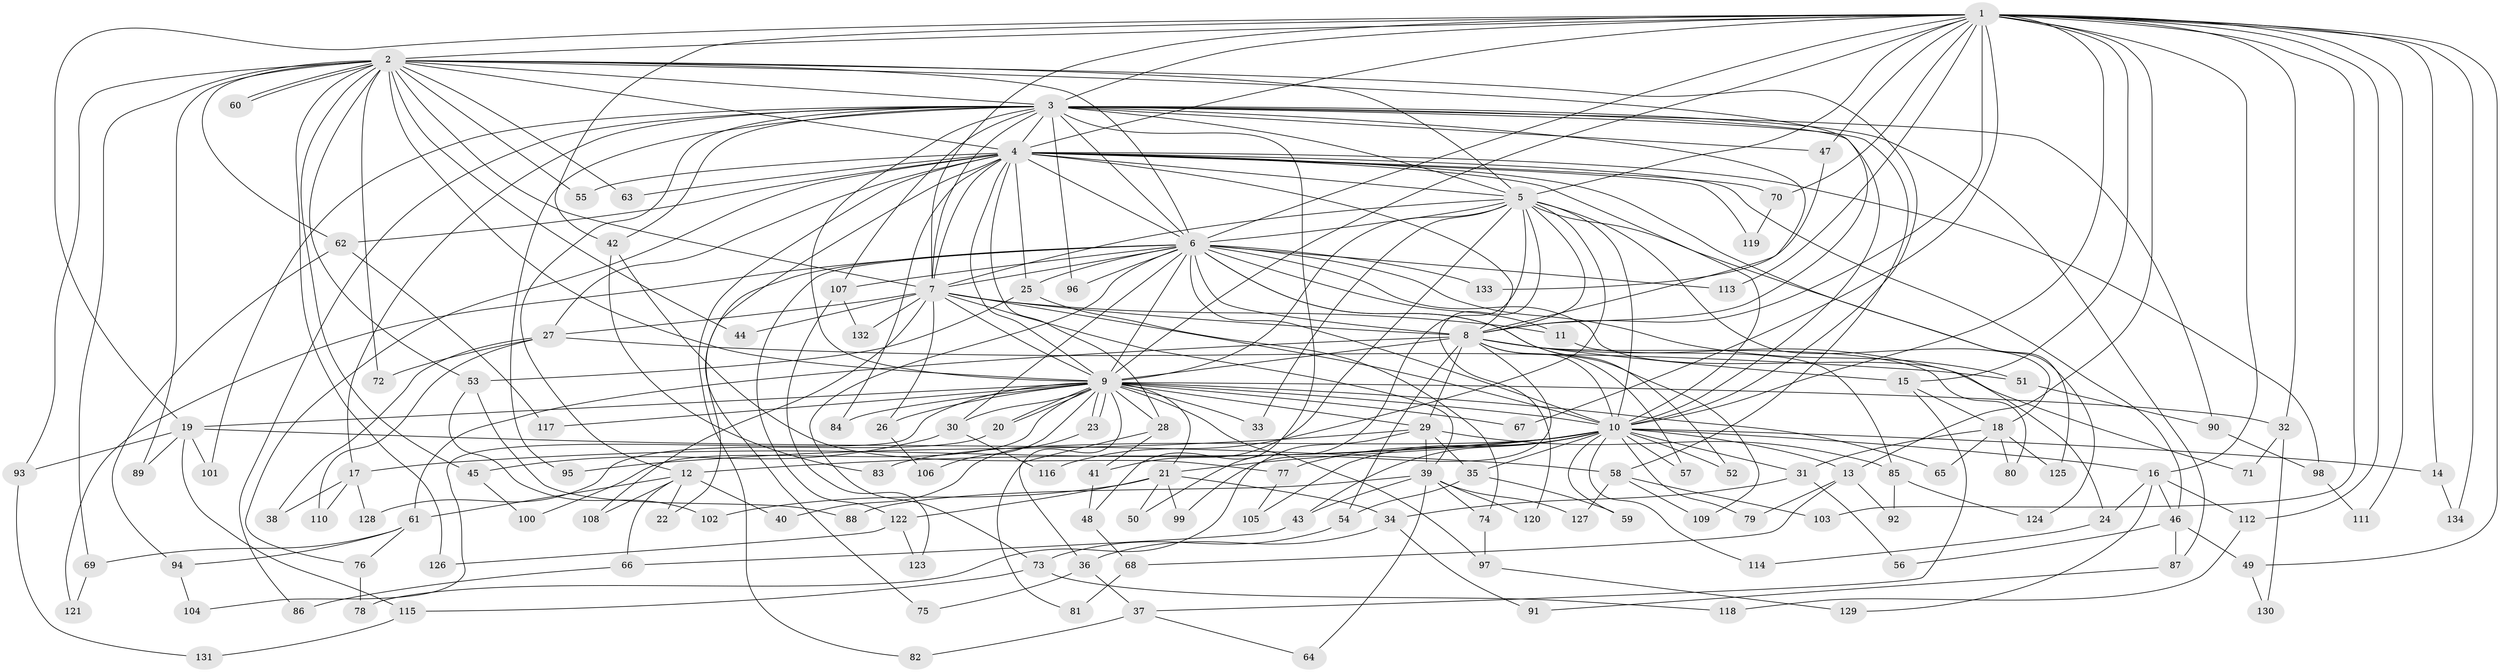 // Generated by graph-tools (version 1.1) at 2025/14/03/09/25 04:14:05]
// undirected, 134 vertices, 293 edges
graph export_dot {
graph [start="1"]
  node [color=gray90,style=filled];
  1;
  2;
  3;
  4;
  5;
  6;
  7;
  8;
  9;
  10;
  11;
  12;
  13;
  14;
  15;
  16;
  17;
  18;
  19;
  20;
  21;
  22;
  23;
  24;
  25;
  26;
  27;
  28;
  29;
  30;
  31;
  32;
  33;
  34;
  35;
  36;
  37;
  38;
  39;
  40;
  41;
  42;
  43;
  44;
  45;
  46;
  47;
  48;
  49;
  50;
  51;
  52;
  53;
  54;
  55;
  56;
  57;
  58;
  59;
  60;
  61;
  62;
  63;
  64;
  65;
  66;
  67;
  68;
  69;
  70;
  71;
  72;
  73;
  74;
  75;
  76;
  77;
  78;
  79;
  80;
  81;
  82;
  83;
  84;
  85;
  86;
  87;
  88;
  89;
  90;
  91;
  92;
  93;
  94;
  95;
  96;
  97;
  98;
  99;
  100;
  101;
  102;
  103;
  104;
  105;
  106;
  107;
  108;
  109;
  110;
  111;
  112;
  113;
  114;
  115;
  116;
  117;
  118;
  119;
  120;
  121;
  122;
  123;
  124;
  125;
  126;
  127;
  128;
  129;
  130;
  131;
  132;
  133;
  134;
  1 -- 2;
  1 -- 3;
  1 -- 4;
  1 -- 5;
  1 -- 6;
  1 -- 7;
  1 -- 8;
  1 -- 9;
  1 -- 10;
  1 -- 13;
  1 -- 14;
  1 -- 15;
  1 -- 16;
  1 -- 19;
  1 -- 32;
  1 -- 42;
  1 -- 47;
  1 -- 49;
  1 -- 67;
  1 -- 70;
  1 -- 103;
  1 -- 111;
  1 -- 112;
  1 -- 113;
  1 -- 134;
  2 -- 3;
  2 -- 4;
  2 -- 5;
  2 -- 6;
  2 -- 7;
  2 -- 8;
  2 -- 9;
  2 -- 10;
  2 -- 44;
  2 -- 45;
  2 -- 53;
  2 -- 55;
  2 -- 60;
  2 -- 60;
  2 -- 62;
  2 -- 63;
  2 -- 69;
  2 -- 72;
  2 -- 89;
  2 -- 93;
  2 -- 126;
  3 -- 4;
  3 -- 5;
  3 -- 6;
  3 -- 7;
  3 -- 8;
  3 -- 9;
  3 -- 10;
  3 -- 12;
  3 -- 17;
  3 -- 42;
  3 -- 47;
  3 -- 48;
  3 -- 58;
  3 -- 86;
  3 -- 87;
  3 -- 90;
  3 -- 95;
  3 -- 96;
  3 -- 101;
  3 -- 107;
  4 -- 5;
  4 -- 6;
  4 -- 7;
  4 -- 8;
  4 -- 9;
  4 -- 10;
  4 -- 25;
  4 -- 27;
  4 -- 28;
  4 -- 46;
  4 -- 55;
  4 -- 62;
  4 -- 63;
  4 -- 70;
  4 -- 75;
  4 -- 76;
  4 -- 82;
  4 -- 84;
  4 -- 98;
  4 -- 119;
  4 -- 125;
  5 -- 6;
  5 -- 7;
  5 -- 8;
  5 -- 9;
  5 -- 10;
  5 -- 18;
  5 -- 33;
  5 -- 41;
  5 -- 50;
  5 -- 116;
  5 -- 120;
  5 -- 124;
  6 -- 7;
  6 -- 8;
  6 -- 9;
  6 -- 10;
  6 -- 11;
  6 -- 22;
  6 -- 24;
  6 -- 25;
  6 -- 30;
  6 -- 51;
  6 -- 52;
  6 -- 73;
  6 -- 96;
  6 -- 107;
  6 -- 109;
  6 -- 113;
  6 -- 121;
  6 -- 122;
  6 -- 133;
  7 -- 8;
  7 -- 9;
  7 -- 10;
  7 -- 11;
  7 -- 26;
  7 -- 27;
  7 -- 39;
  7 -- 44;
  7 -- 108;
  7 -- 132;
  8 -- 9;
  8 -- 10;
  8 -- 15;
  8 -- 29;
  8 -- 54;
  8 -- 57;
  8 -- 61;
  8 -- 71;
  8 -- 80;
  8 -- 99;
  9 -- 10;
  9 -- 19;
  9 -- 20;
  9 -- 20;
  9 -- 21;
  9 -- 23;
  9 -- 23;
  9 -- 26;
  9 -- 28;
  9 -- 29;
  9 -- 30;
  9 -- 32;
  9 -- 33;
  9 -- 36;
  9 -- 65;
  9 -- 67;
  9 -- 84;
  9 -- 97;
  9 -- 100;
  9 -- 104;
  9 -- 106;
  9 -- 117;
  10 -- 12;
  10 -- 13;
  10 -- 14;
  10 -- 16;
  10 -- 17;
  10 -- 21;
  10 -- 31;
  10 -- 35;
  10 -- 43;
  10 -- 52;
  10 -- 57;
  10 -- 59;
  10 -- 77;
  10 -- 79;
  10 -- 83;
  10 -- 105;
  10 -- 114;
  11 -- 85;
  12 -- 22;
  12 -- 40;
  12 -- 61;
  12 -- 66;
  12 -- 108;
  13 -- 68;
  13 -- 79;
  13 -- 92;
  14 -- 134;
  15 -- 18;
  15 -- 37;
  16 -- 24;
  16 -- 46;
  16 -- 112;
  16 -- 129;
  17 -- 38;
  17 -- 110;
  17 -- 128;
  18 -- 31;
  18 -- 65;
  18 -- 80;
  18 -- 125;
  19 -- 58;
  19 -- 89;
  19 -- 93;
  19 -- 101;
  19 -- 115;
  20 -- 128;
  21 -- 34;
  21 -- 50;
  21 -- 99;
  21 -- 102;
  21 -- 122;
  23 -- 40;
  24 -- 114;
  25 -- 53;
  25 -- 74;
  26 -- 106;
  27 -- 38;
  27 -- 51;
  27 -- 72;
  27 -- 110;
  28 -- 41;
  28 -- 81;
  29 -- 35;
  29 -- 39;
  29 -- 78;
  29 -- 85;
  29 -- 95;
  30 -- 45;
  30 -- 116;
  31 -- 34;
  31 -- 56;
  32 -- 71;
  32 -- 130;
  34 -- 36;
  34 -- 91;
  35 -- 54;
  35 -- 59;
  36 -- 37;
  36 -- 75;
  37 -- 64;
  37 -- 82;
  39 -- 43;
  39 -- 64;
  39 -- 74;
  39 -- 88;
  39 -- 120;
  39 -- 127;
  41 -- 48;
  42 -- 77;
  42 -- 83;
  43 -- 66;
  45 -- 100;
  46 -- 49;
  46 -- 56;
  46 -- 87;
  47 -- 133;
  48 -- 68;
  49 -- 130;
  51 -- 90;
  53 -- 88;
  53 -- 102;
  54 -- 73;
  58 -- 103;
  58 -- 109;
  58 -- 127;
  61 -- 69;
  61 -- 76;
  61 -- 94;
  62 -- 94;
  62 -- 117;
  66 -- 86;
  68 -- 81;
  69 -- 121;
  70 -- 119;
  73 -- 115;
  73 -- 118;
  74 -- 97;
  76 -- 78;
  77 -- 105;
  85 -- 92;
  85 -- 124;
  87 -- 91;
  90 -- 98;
  93 -- 131;
  94 -- 104;
  97 -- 129;
  98 -- 111;
  107 -- 123;
  107 -- 132;
  112 -- 118;
  115 -- 131;
  122 -- 123;
  122 -- 126;
}
